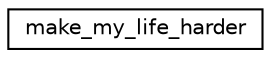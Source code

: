 digraph "Graphical Class Hierarchy"
{
  edge [fontname="Helvetica",fontsize="10",labelfontname="Helvetica",labelfontsize="10"];
  node [fontname="Helvetica",fontsize="10",shape=record];
  rankdir="LR";
  Node0 [label="make_my_life_harder",height=0.2,width=0.4,color="black", fillcolor="white", style="filled",URL="$structmake__my__life__harder.html"];
}
